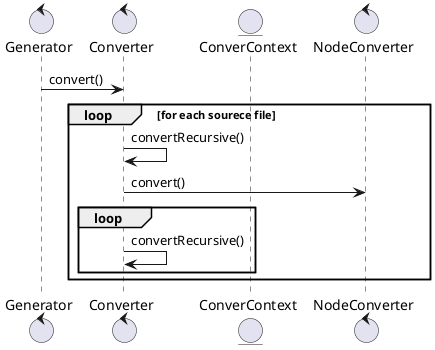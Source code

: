 @startuml Converters sequence diagram
control Generator
control Converter
entity ConverContext
control NodeConverter

Generator -> Converter: convert()
loop for each sourece file
    Converter -> Converter: convertRecursive()
    Converter -> NodeConverter: convert()

    loop
        Converter -> Converter: convertRecursive()
    end
end


@enduml